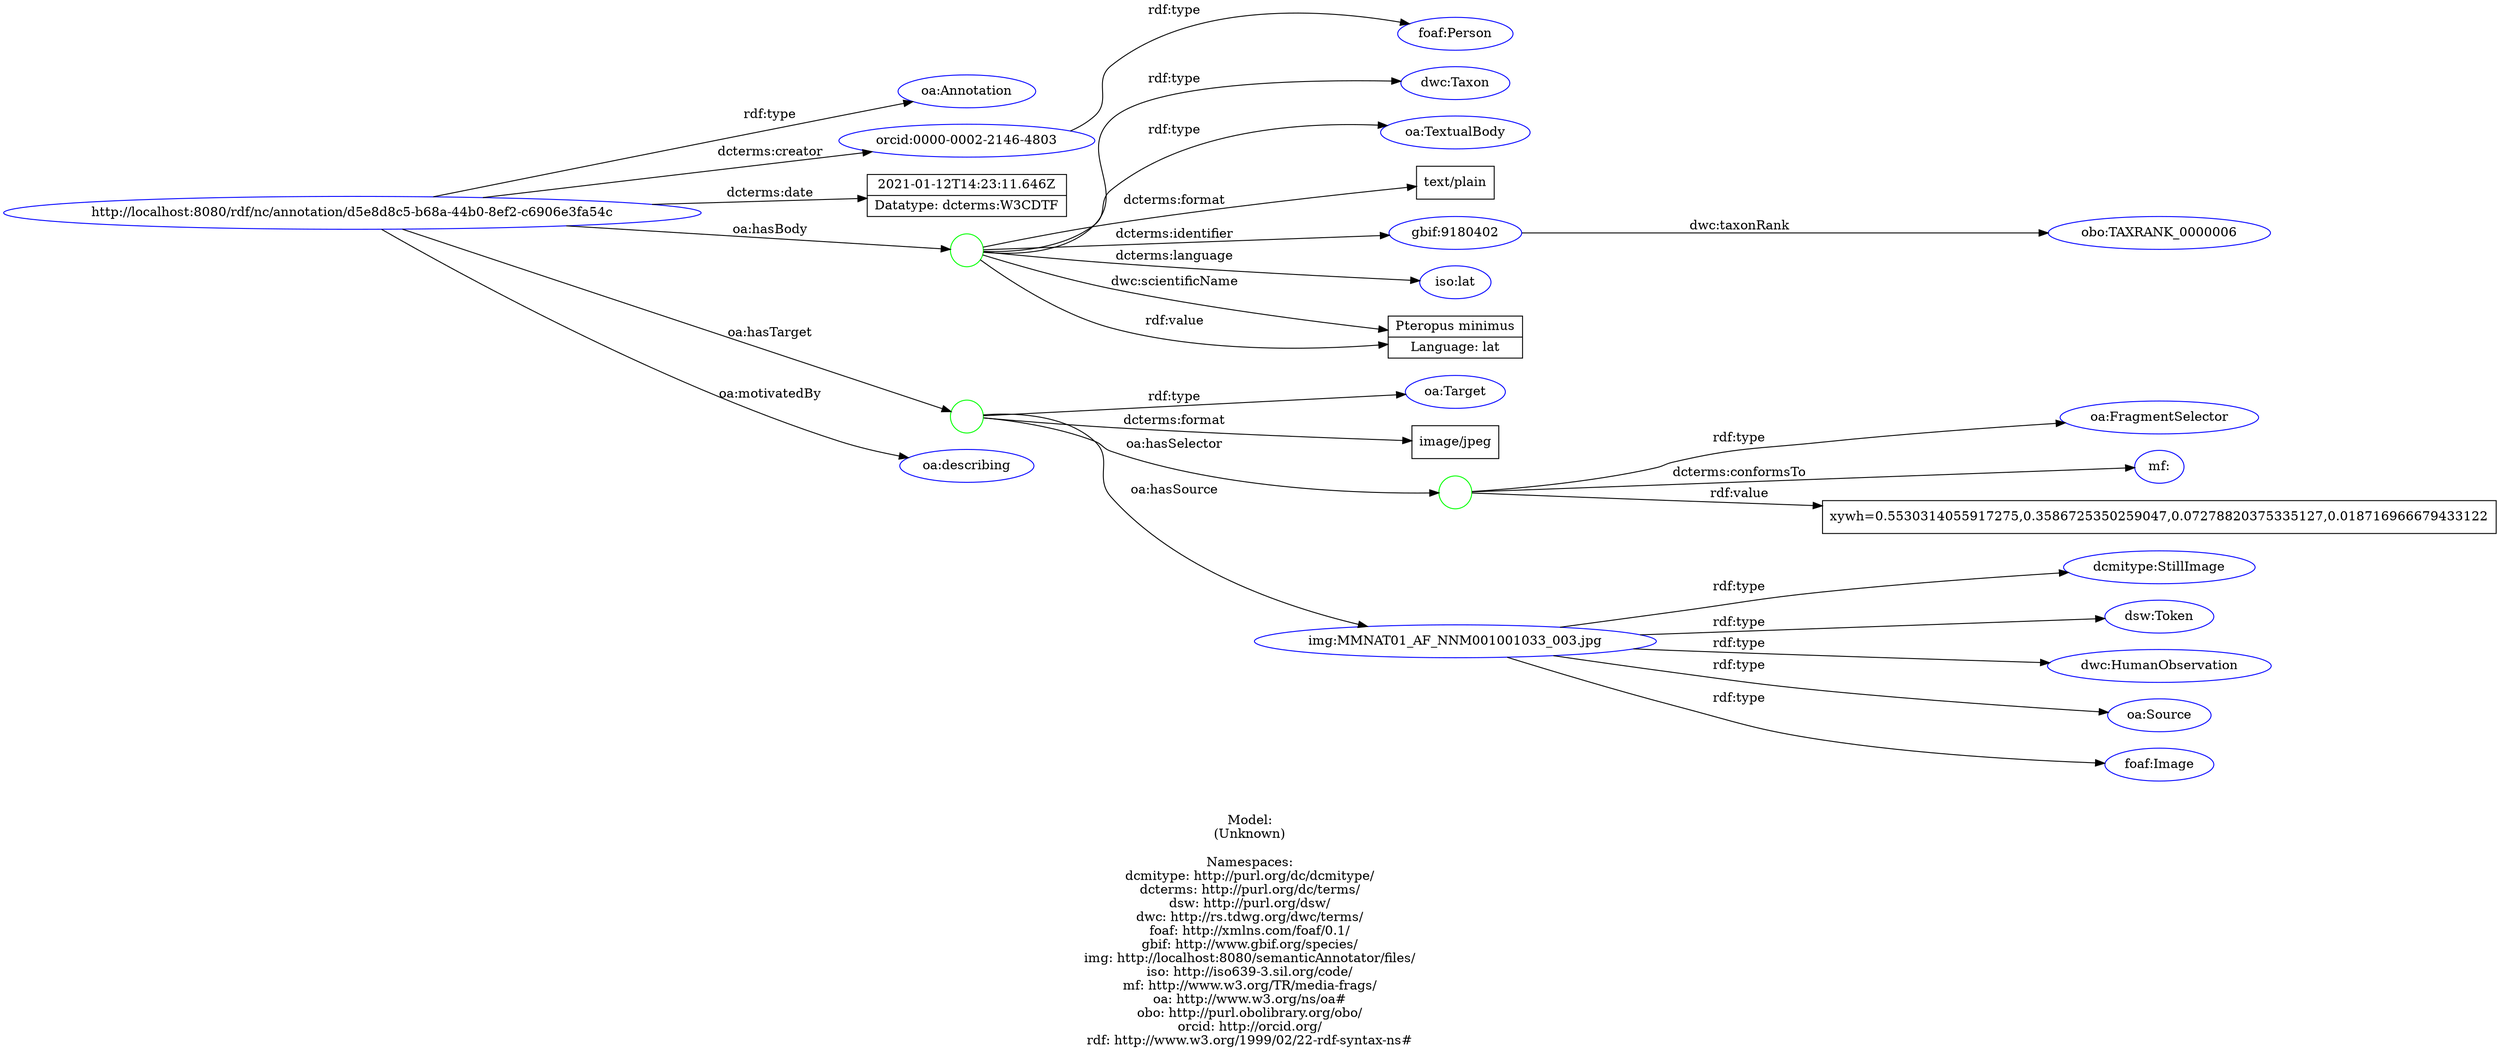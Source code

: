 digraph {
	rankdir = LR;
	charset="utf-8";

	"Rhttp://localhost:8080/rdf/nc/annotation/d5e8d8c5-b68a-44b0-8ef2-c6906e3fa54c" -> "Roa:Annotation" [ label="rdf:type" ];
	"Rhttp://localhost:8080/rdf/nc/annotation/d5e8d8c5-b68a-44b0-8ef2-c6906e3fa54c" -> "Rorcid:0000-0002-2146-4803" [ label="dcterms:creator" ];
	"Rhttp://localhost:8080/rdf/nc/annotation/d5e8d8c5-b68a-44b0-8ef2-c6906e3fa54c" -> "L2021-01-12T14:23:11.646Z|Datatype: dcterms:W3CDTF" [ label="dcterms:date" ];
	"Rhttp://localhost:8080/rdf/nc/annotation/d5e8d8c5-b68a-44b0-8ef2-c6906e3fa54c" -> "B_:node1f0go8rutx2" [ label="oa:hasBody" ];
	"B_:node1f0go8rutx2" -> "Rdwc:Taxon" [ label="rdf:type" ];
	"B_:node1f0go8rutx2" -> "Roa:TextualBody" [ label="rdf:type" ];
	"B_:node1f0go8rutx2" -> "Ltext/plain" [ label="dcterms:format" ];
	"B_:node1f0go8rutx2" -> "Rgbif:9180402" [ label="dcterms:identifier" ];
	"B_:node1f0go8rutx2" -> "Riso:lat" [ label="dcterms:language" ];
	"B_:node1f0go8rutx2" -> "LPteropus minimus|Language: lat" [ label="dwc:scientificName" ];
	"B_:node1f0go8rutx2" -> "LPteropus minimus|Language: lat" [ label="rdf:value" ];
	"Rhttp://localhost:8080/rdf/nc/annotation/d5e8d8c5-b68a-44b0-8ef2-c6906e3fa54c" -> "B_:node1f0go8rutx1" [ label="oa:hasTarget" ];
	"B_:node1f0go8rutx1" -> "Roa:Target" [ label="rdf:type" ];
	"B_:node1f0go8rutx1" -> "Limage/jpeg" [ label="dcterms:format" ];
	"B_:node1f0go8rutx1" -> "B_:node1f0go8rutx4" [ label="oa:hasSelector" ];
	"B_:node1f0go8rutx4" -> "Roa:FragmentSelector" [ label="rdf:type" ];
	"B_:node1f0go8rutx4" -> "Rmf:" [ label="dcterms:conformsTo" ];
	"B_:node1f0go8rutx4" -> "Lxywh=0.5530314055917275,0.3586725350259047,0.07278820375335127,0.018716966679433122" [ label="rdf:value" ];
	"B_:node1f0go8rutx1" -> "Rimg:MMNAT01_AF_NNM001001033_003.jpg" [ label="oa:hasSource" ];
	"Rhttp://localhost:8080/rdf/nc/annotation/d5e8d8c5-b68a-44b0-8ef2-c6906e3fa54c" -> "Roa:describing" [ label="oa:motivatedBy" ];
	"Rorcid:0000-0002-2146-4803" -> "Rfoaf:Person" [ label="rdf:type" ];
	"Rimg:MMNAT01_AF_NNM001001033_003.jpg" -> "Rdcmitype:StillImage" [ label="rdf:type" ];
	"Rimg:MMNAT01_AF_NNM001001033_003.jpg" -> "Rdsw:Token" [ label="rdf:type" ];
	"Rimg:MMNAT01_AF_NNM001001033_003.jpg" -> "Rdwc:HumanObservation" [ label="rdf:type" ];
	"Rimg:MMNAT01_AF_NNM001001033_003.jpg" -> "Roa:Source" [ label="rdf:type" ];
	"Rimg:MMNAT01_AF_NNM001001033_003.jpg" -> "Rfoaf:Image" [ label="rdf:type" ];
	"Rgbif:9180402" -> "Robo:TAXRANK_0000006" [ label="dwc:taxonRank" ];

	// Resources
	"Rhttp://localhost:8080/rdf/nc/annotation/d5e8d8c5-b68a-44b0-8ef2-c6906e3fa54c" [ label="http://localhost:8080/rdf/nc/annotation/d5e8d8c5-b68a-44b0-8ef2-c6906e3fa54c", shape = ellipse, color = blue ];
	"Roa:Annotation" [ label="oa:Annotation", shape = ellipse, color = blue ];
	"Rorcid:0000-0002-2146-4803" [ label="orcid:0000-0002-2146-4803", shape = ellipse, color = blue ];
	"Rdwc:Taxon" [ label="dwc:Taxon", shape = ellipse, color = blue ];
	"Roa:TextualBody" [ label="oa:TextualBody", shape = ellipse, color = blue ];
	"Rgbif:9180402" [ label="gbif:9180402", shape = ellipse, color = blue ];
	"Riso:lat" [ label="iso:lat", shape = ellipse, color = blue ];
	"Roa:Target" [ label="oa:Target", shape = ellipse, color = blue ];
	"Roa:FragmentSelector" [ label="oa:FragmentSelector", shape = ellipse, color = blue ];
	"Rmf:" [ label="mf:", shape = ellipse, color = blue ];
	"Rimg:MMNAT01_AF_NNM001001033_003.jpg" [ label="img:MMNAT01_AF_NNM001001033_003.jpg", shape = ellipse, color = blue ];
	"Roa:describing" [ label="oa:describing", shape = ellipse, color = blue ];
	"Rfoaf:Person" [ label="foaf:Person", shape = ellipse, color = blue ];
	"Rdcmitype:StillImage" [ label="dcmitype:StillImage", shape = ellipse, color = blue ];
	"Rdsw:Token" [ label="dsw:Token", shape = ellipse, color = blue ];
	"Rdwc:HumanObservation" [ label="dwc:HumanObservation", shape = ellipse, color = blue ];
	"Roa:Source" [ label="oa:Source", shape = ellipse, color = blue ];
	"Rfoaf:Image" [ label="foaf:Image", shape = ellipse, color = blue ];
	"Robo:TAXRANK_0000006" [ label="obo:TAXRANK_0000006", shape = ellipse, color = blue ];

	// Anonymous nodes
	"B_:node1f0go8rutx2" [ label="", shape = circle, color = green ];
	"B_:node1f0go8rutx1" [ label="", shape = circle, color = green ];
	"B_:node1f0go8rutx4" [ label="", shape = circle, color = green ];

	// Literals
	"L2021-01-12T14:23:11.646Z|Datatype: dcterms:W3CDTF" [ label="2021-01-12T14:23:11.646Z|Datatype: dcterms:W3CDTF", shape = record ];
	"Ltext/plain" [ label="text/plain", shape = record ];
	"LPteropus minimus|Language: lat" [ label="Pteropus minimus|Language: lat", shape = record ];
	"Limage/jpeg" [ label="image/jpeg", shape = record ];
	"Lxywh=0.5530314055917275,0.3586725350259047,0.07278820375335127,0.018716966679433122" [ label="xywh=0.5530314055917275,0.3586725350259047,0.07278820375335127,0.018716966679433122", shape = record ];

	label="\n\nModel:\n(Unknown)\n\nNamespaces:\ndcmitype: http://purl.org/dc/dcmitype/\ndcterms: http://purl.org/dc/terms/\ndsw: http://purl.org/dsw/\ndwc: http://rs.tdwg.org/dwc/terms/\nfoaf: http://xmlns.com/foaf/0.1/\ngbif: http://www.gbif.org/species/\nimg: http://localhost:8080/semanticAnnotator/files/\niso: http://iso639-3.sil.org/code/\nmf: http://www.w3.org/TR/media-frags/\noa: http://www.w3.org/ns/oa#\nobo: http://purl.obolibrary.org/obo/\norcid: http://orcid.org/\nrdf: http://www.w3.org/1999/02/22-rdf-syntax-ns#\n";
}
